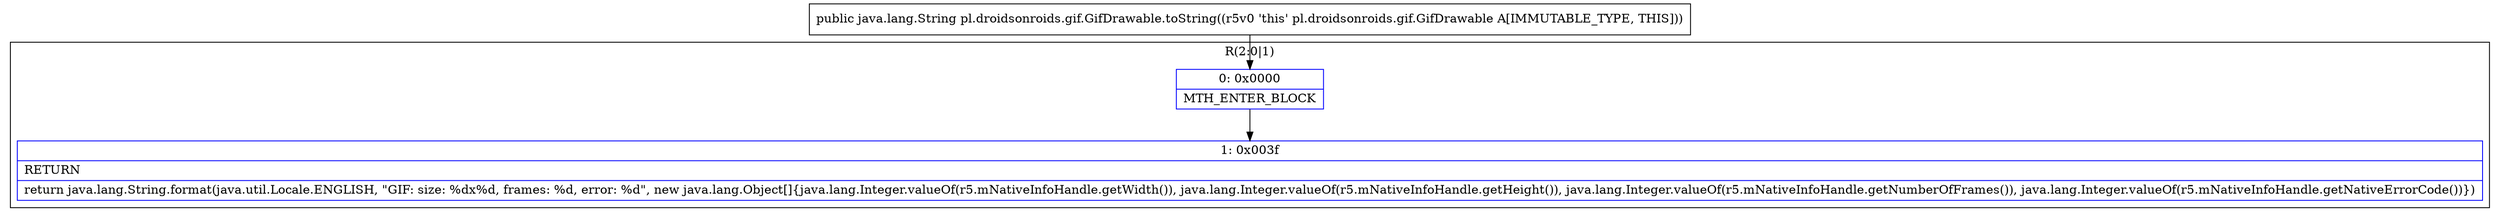 digraph "CFG forpl.droidsonroids.gif.GifDrawable.toString()Ljava\/lang\/String;" {
subgraph cluster_Region_393367836 {
label = "R(2:0|1)";
node [shape=record,color=blue];
Node_0 [shape=record,label="{0\:\ 0x0000|MTH_ENTER_BLOCK\l}"];
Node_1 [shape=record,label="{1\:\ 0x003f|RETURN\l|return java.lang.String.format(java.util.Locale.ENGLISH, \"GIF: size: %dx%d, frames: %d, error: %d\", new java.lang.Object[]\{java.lang.Integer.valueOf(r5.mNativeInfoHandle.getWidth()), java.lang.Integer.valueOf(r5.mNativeInfoHandle.getHeight()), java.lang.Integer.valueOf(r5.mNativeInfoHandle.getNumberOfFrames()), java.lang.Integer.valueOf(r5.mNativeInfoHandle.getNativeErrorCode())\})\l}"];
}
MethodNode[shape=record,label="{public java.lang.String pl.droidsonroids.gif.GifDrawable.toString((r5v0 'this' pl.droidsonroids.gif.GifDrawable A[IMMUTABLE_TYPE, THIS])) }"];
MethodNode -> Node_0;
Node_0 -> Node_1;
}

